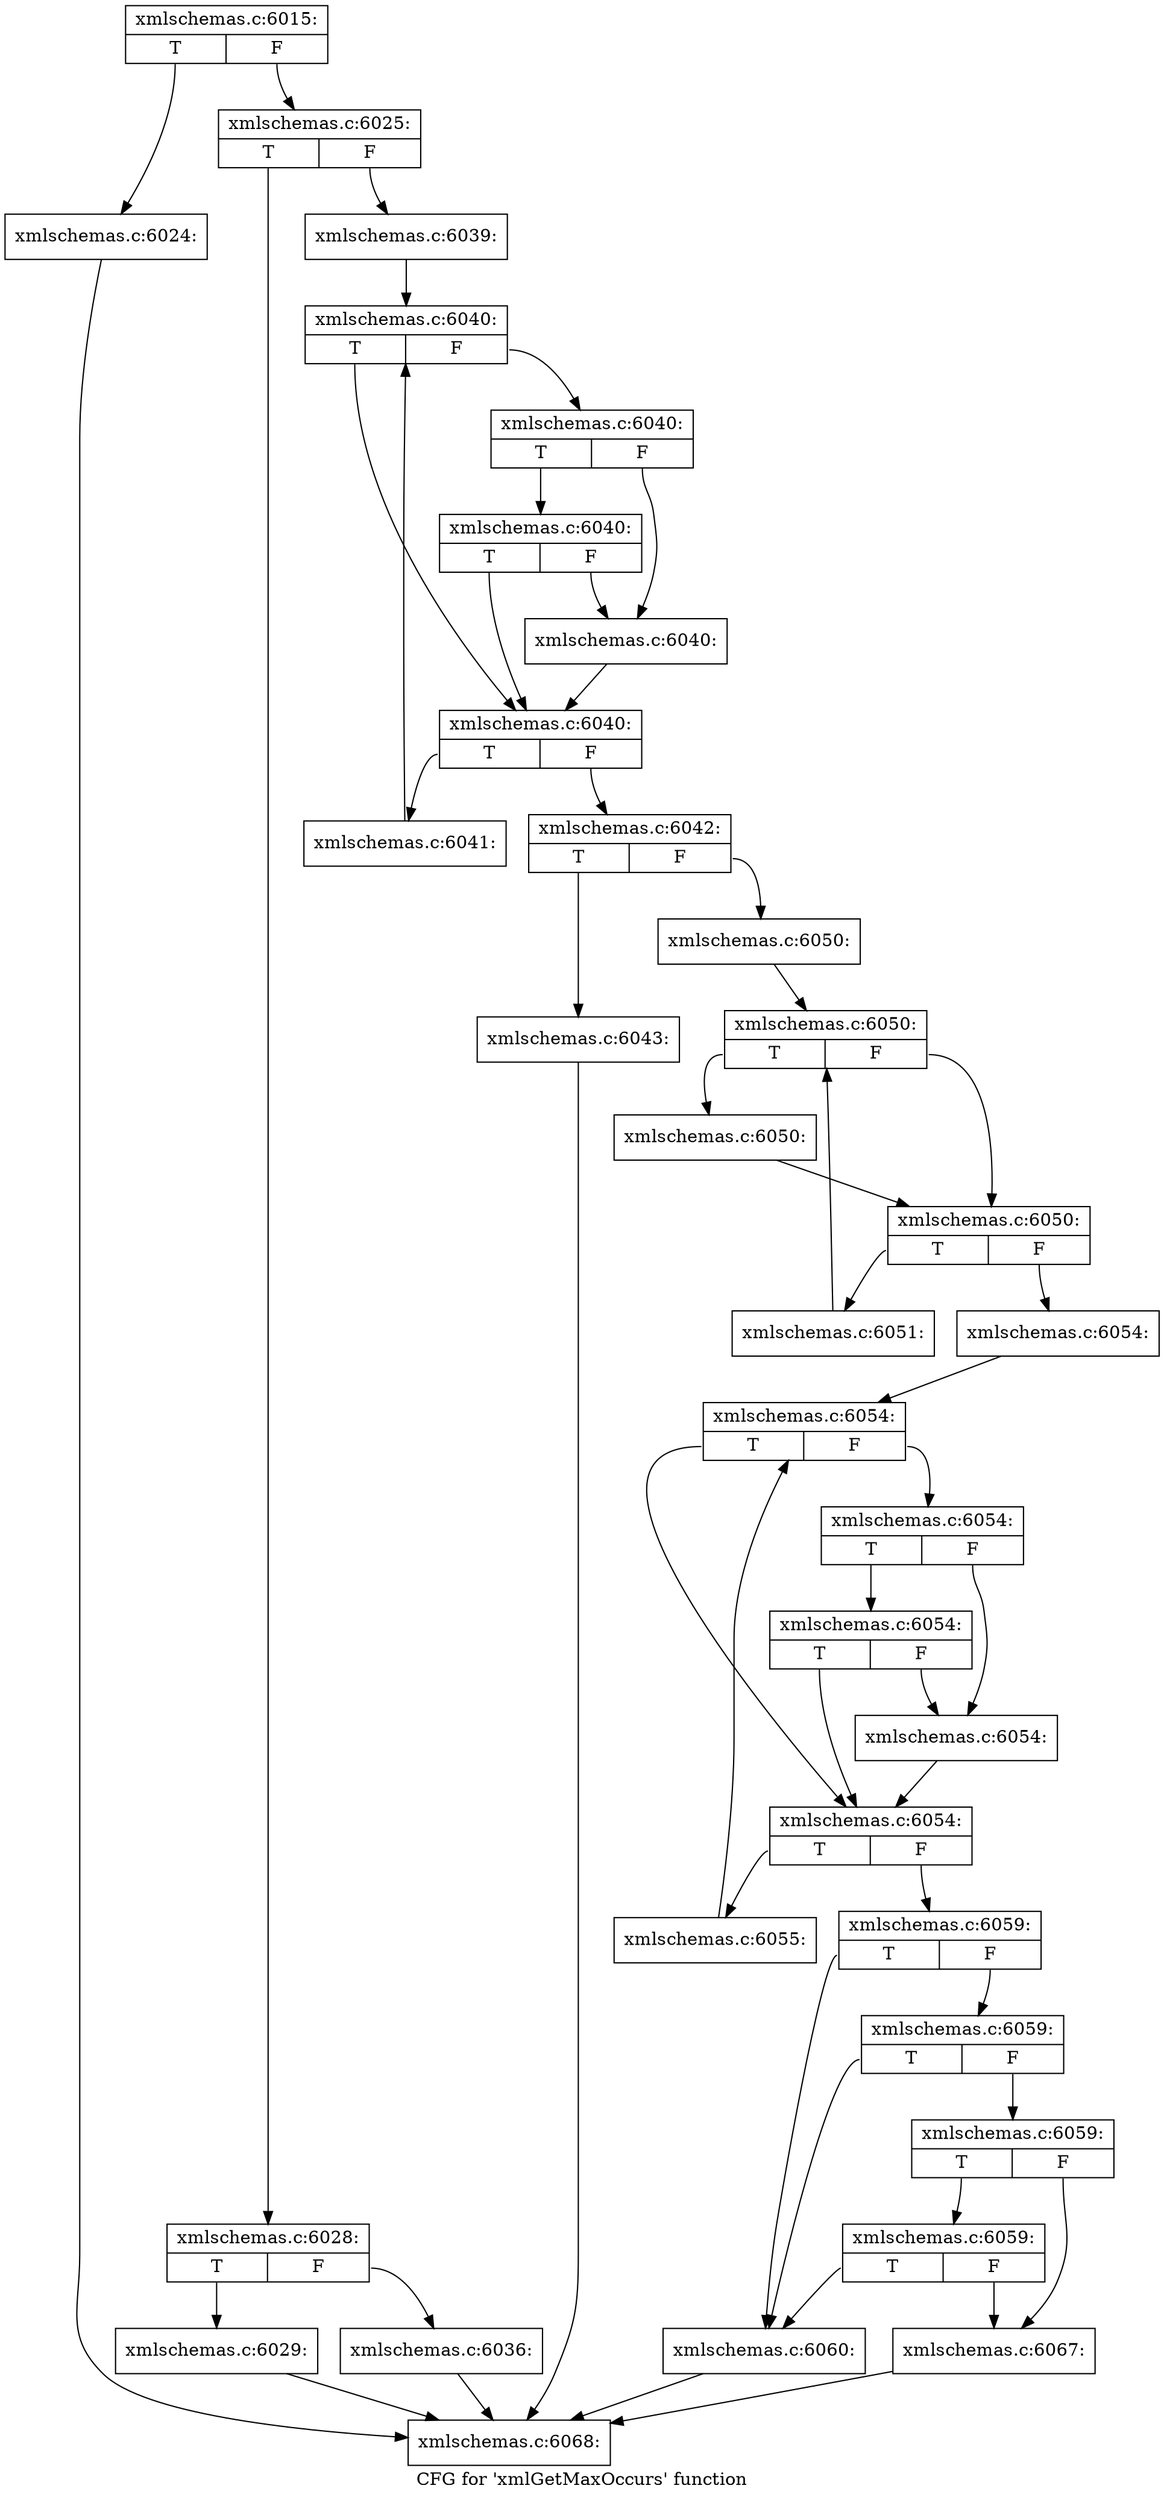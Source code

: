 digraph "CFG for 'xmlGetMaxOccurs' function" {
	label="CFG for 'xmlGetMaxOccurs' function";

	Node0x4e989c0 [shape=record,label="{xmlschemas.c:6015:|{<s0>T|<s1>F}}"];
	Node0x4e989c0:s0 -> Node0x4e9af20;
	Node0x4e989c0:s1 -> Node0x4e9af70;
	Node0x4e9af20 [shape=record,label="{xmlschemas.c:6024:}"];
	Node0x4e9af20 -> Node0x4e99470;
	Node0x4e9af70 [shape=record,label="{xmlschemas.c:6025:|{<s0>T|<s1>F}}"];
	Node0x4e9af70:s0 -> Node0x4e9b7c0;
	Node0x4e9af70:s1 -> Node0x4e9b810;
	Node0x4e9b7c0 [shape=record,label="{xmlschemas.c:6028:|{<s0>T|<s1>F}}"];
	Node0x4e9b7c0:s0 -> Node0x4e9bde0;
	Node0x4e9b7c0:s1 -> Node0x4e9be80;
	Node0x4e9bde0 [shape=record,label="{xmlschemas.c:6029:}"];
	Node0x4e9bde0 -> Node0x4e99470;
	Node0x4e9be80 [shape=record,label="{xmlschemas.c:6036:}"];
	Node0x4e9be80 -> Node0x4e99470;
	Node0x4e9b810 [shape=record,label="{xmlschemas.c:6039:}"];
	Node0x4e9b810 -> Node0x4e9be30;
	Node0x4e9be30 [shape=record,label="{xmlschemas.c:6040:|{<s0>T|<s1>F}}"];
	Node0x4e9be30:s0 -> Node0x4e9cf50;
	Node0x4e9be30:s1 -> Node0x4e9cff0;
	Node0x4e9cff0 [shape=record,label="{xmlschemas.c:6040:|{<s0>T|<s1>F}}"];
	Node0x4e9cff0:s0 -> Node0x4e9d250;
	Node0x4e9cff0:s1 -> Node0x4e9cfa0;
	Node0x4e9d250 [shape=record,label="{xmlschemas.c:6040:|{<s0>T|<s1>F}}"];
	Node0x4e9d250:s0 -> Node0x4e9cf50;
	Node0x4e9d250:s1 -> Node0x4e9cfa0;
	Node0x4e9cfa0 [shape=record,label="{xmlschemas.c:6040:}"];
	Node0x4e9cfa0 -> Node0x4e9cf50;
	Node0x4e9cf50 [shape=record,label="{xmlschemas.c:6040:|{<s0>T|<s1>F}}"];
	Node0x4e9cf50:s0 -> Node0x4e9d680;
	Node0x4e9cf50:s1 -> Node0x4e9ced0;
	Node0x4e9d680 [shape=record,label="{xmlschemas.c:6041:}"];
	Node0x4e9d680 -> Node0x4e9be30;
	Node0x4e9ced0 [shape=record,label="{xmlschemas.c:6042:|{<s0>T|<s1>F}}"];
	Node0x4e9ced0:s0 -> Node0x4e9dc70;
	Node0x4e9ced0:s1 -> Node0x4e9dcc0;
	Node0x4e9dc70 [shape=record,label="{xmlschemas.c:6043:}"];
	Node0x4e9dc70 -> Node0x4e99470;
	Node0x4e9dcc0 [shape=record,label="{xmlschemas.c:6050:}"];
	Node0x4e9dcc0 -> Node0x4e9e8b0;
	Node0x4e9e8b0 [shape=record,label="{xmlschemas.c:6050:|{<s0>T|<s1>F}}"];
	Node0x4e9e8b0:s0 -> Node0x4e9eba0;
	Node0x4e9e8b0:s1 -> Node0x4e9eb50;
	Node0x4e9eba0 [shape=record,label="{xmlschemas.c:6050:}"];
	Node0x4e9eba0 -> Node0x4e9eb50;
	Node0x4e9eb50 [shape=record,label="{xmlschemas.c:6050:|{<s0>T|<s1>F}}"];
	Node0x4e9eb50:s0 -> Node0x4e9f1e0;
	Node0x4e9eb50:s1 -> Node0x4e9ead0;
	Node0x4e9f1e0 [shape=record,label="{xmlschemas.c:6051:}"];
	Node0x4e9f1e0 -> Node0x4e9e8b0;
	Node0x4e9ead0 [shape=record,label="{xmlschemas.c:6054:}"];
	Node0x4e9ead0 -> Node0x4e9faf0;
	Node0x4e9faf0 [shape=record,label="{xmlschemas.c:6054:|{<s0>T|<s1>F}}"];
	Node0x4e9faf0:s0 -> Node0x4e9fd90;
	Node0x4e9faf0:s1 -> Node0x4e9fe30;
	Node0x4e9fe30 [shape=record,label="{xmlschemas.c:6054:|{<s0>T|<s1>F}}"];
	Node0x4e9fe30:s0 -> Node0x4ea0090;
	Node0x4e9fe30:s1 -> Node0x4e9fde0;
	Node0x4ea0090 [shape=record,label="{xmlschemas.c:6054:|{<s0>T|<s1>F}}"];
	Node0x4ea0090:s0 -> Node0x4e9fd90;
	Node0x4ea0090:s1 -> Node0x4e9fde0;
	Node0x4e9fde0 [shape=record,label="{xmlschemas.c:6054:}"];
	Node0x4e9fde0 -> Node0x4e9fd90;
	Node0x4e9fd90 [shape=record,label="{xmlschemas.c:6054:|{<s0>T|<s1>F}}"];
	Node0x4e9fd90:s0 -> Node0x4ea04c0;
	Node0x4e9fd90:s1 -> Node0x4e9fd10;
	Node0x4ea04c0 [shape=record,label="{xmlschemas.c:6055:}"];
	Node0x4ea04c0 -> Node0x4e9faf0;
	Node0x4e9fd10 [shape=record,label="{xmlschemas.c:6059:|{<s0>T|<s1>F}}"];
	Node0x4e9fd10:s0 -> Node0x4ea0ab0;
	Node0x4e9fd10:s1 -> Node0x4ea0bd0;
	Node0x4ea0bd0 [shape=record,label="{xmlschemas.c:6059:|{<s0>T|<s1>F}}"];
	Node0x4ea0bd0:s0 -> Node0x4ea0ab0;
	Node0x4ea0bd0:s1 -> Node0x4ea0b50;
	Node0x4ea0b50 [shape=record,label="{xmlschemas.c:6059:|{<s0>T|<s1>F}}"];
	Node0x4ea0b50:s0 -> Node0x4ea1200;
	Node0x4ea0b50:s1 -> Node0x4ea0b00;
	Node0x4ea1200 [shape=record,label="{xmlschemas.c:6059:|{<s0>T|<s1>F}}"];
	Node0x4ea1200:s0 -> Node0x4ea0ab0;
	Node0x4ea1200:s1 -> Node0x4ea0b00;
	Node0x4ea0ab0 [shape=record,label="{xmlschemas.c:6060:}"];
	Node0x4ea0ab0 -> Node0x4e99470;
	Node0x4ea0b00 [shape=record,label="{xmlschemas.c:6067:}"];
	Node0x4ea0b00 -> Node0x4e99470;
	Node0x4e99470 [shape=record,label="{xmlschemas.c:6068:}"];
}
